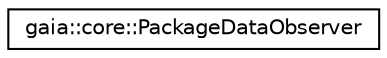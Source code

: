 digraph G
{
  edge [fontname="Helvetica",fontsize="10",labelfontname="Helvetica",labelfontsize="10"];
  node [fontname="Helvetica",fontsize="10",shape=record];
  rankdir=LR;
  Node1 [label="gaia::core::PackageDataObserver",height=0.2,width=0.4,color="black", fillcolor="white", style="filled",URL="$db/d54/classgaia_1_1core_1_1_package_data_observer.html",tooltip="It is used to observer cache files of one package is removed success or not."];
}
